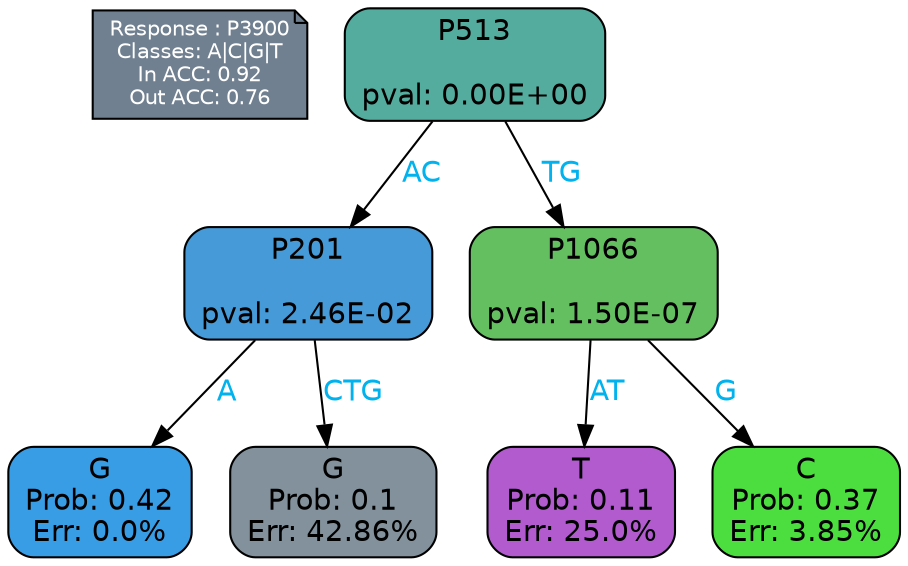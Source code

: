digraph Tree {
node [shape=box, style="filled, rounded", color="black", fontname=helvetica] ;
graph [ranksep=equally, splines=polylines, bgcolor=transparent, dpi=600] ;
edge [fontname=helvetica] ;
LEGEND [label="Response : P3900
Classes: A|C|G|T
In ACC: 0.92
Out ACC: 0.76
",shape=note,align=left,style=filled,fillcolor="slategray",fontcolor="white",fontsize=10];1 [label="P513

pval: 0.00E+00", fillcolor="#54ac9e"] ;
2 [label="P201

pval: 2.46E-02", fillcolor="#469ad7"] ;
3 [label="G
Prob: 0.42
Err: 0.0%", fillcolor="#399de5"] ;
4 [label="G
Prob: 0.1
Err: 42.86%", fillcolor="#82919b"] ;
5 [label="P1066

pval: 1.50E-07", fillcolor="#64bf61"] ;
6 [label="T
Prob: 0.11
Err: 25.0%", fillcolor="#b15bcf"] ;
7 [label="C
Prob: 0.37
Err: 3.85%", fillcolor="#4cde3f"] ;
1 -> 2 [label="AC",fontcolor=deepskyblue2] ;
1 -> 5 [label="TG",fontcolor=deepskyblue2] ;
2 -> 3 [label="A",fontcolor=deepskyblue2] ;
2 -> 4 [label="CTG",fontcolor=deepskyblue2] ;
5 -> 6 [label="AT",fontcolor=deepskyblue2] ;
5 -> 7 [label="G",fontcolor=deepskyblue2] ;
{rank = same; 3;4;6;7;}{rank = same; LEGEND;1;}}